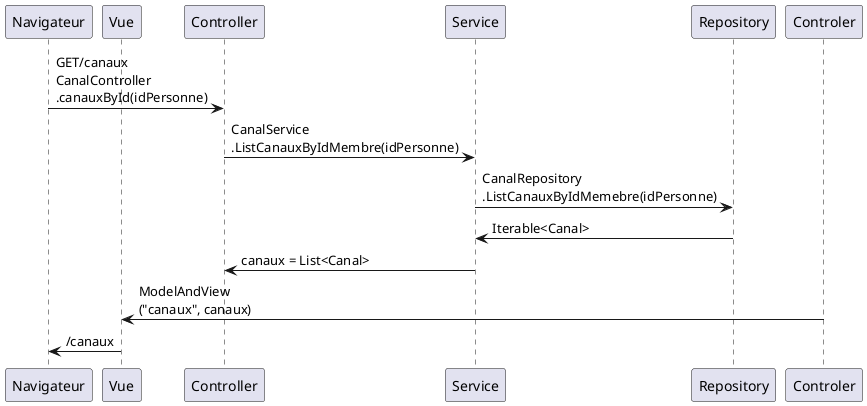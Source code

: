 @startuml
participant Navigateur
participant Vue
Navigateur -> Controller : GET/canaux\nCanalController\n.canauxById(idPersonne)
Controller -> Service : CanalService\n.ListCanauxByIdMembre(idPersonne)
Service -> Repository : CanalRepository\n.ListCanauxByIdMemebre(idPersonne)
Repository -> Service : Iterable<Canal>
Service -> Controller : canaux = List<Canal>
Controler -> Vue : ModelAndView\n("canaux", canaux)
Vue -> Navigateur : /canaux
@enduml